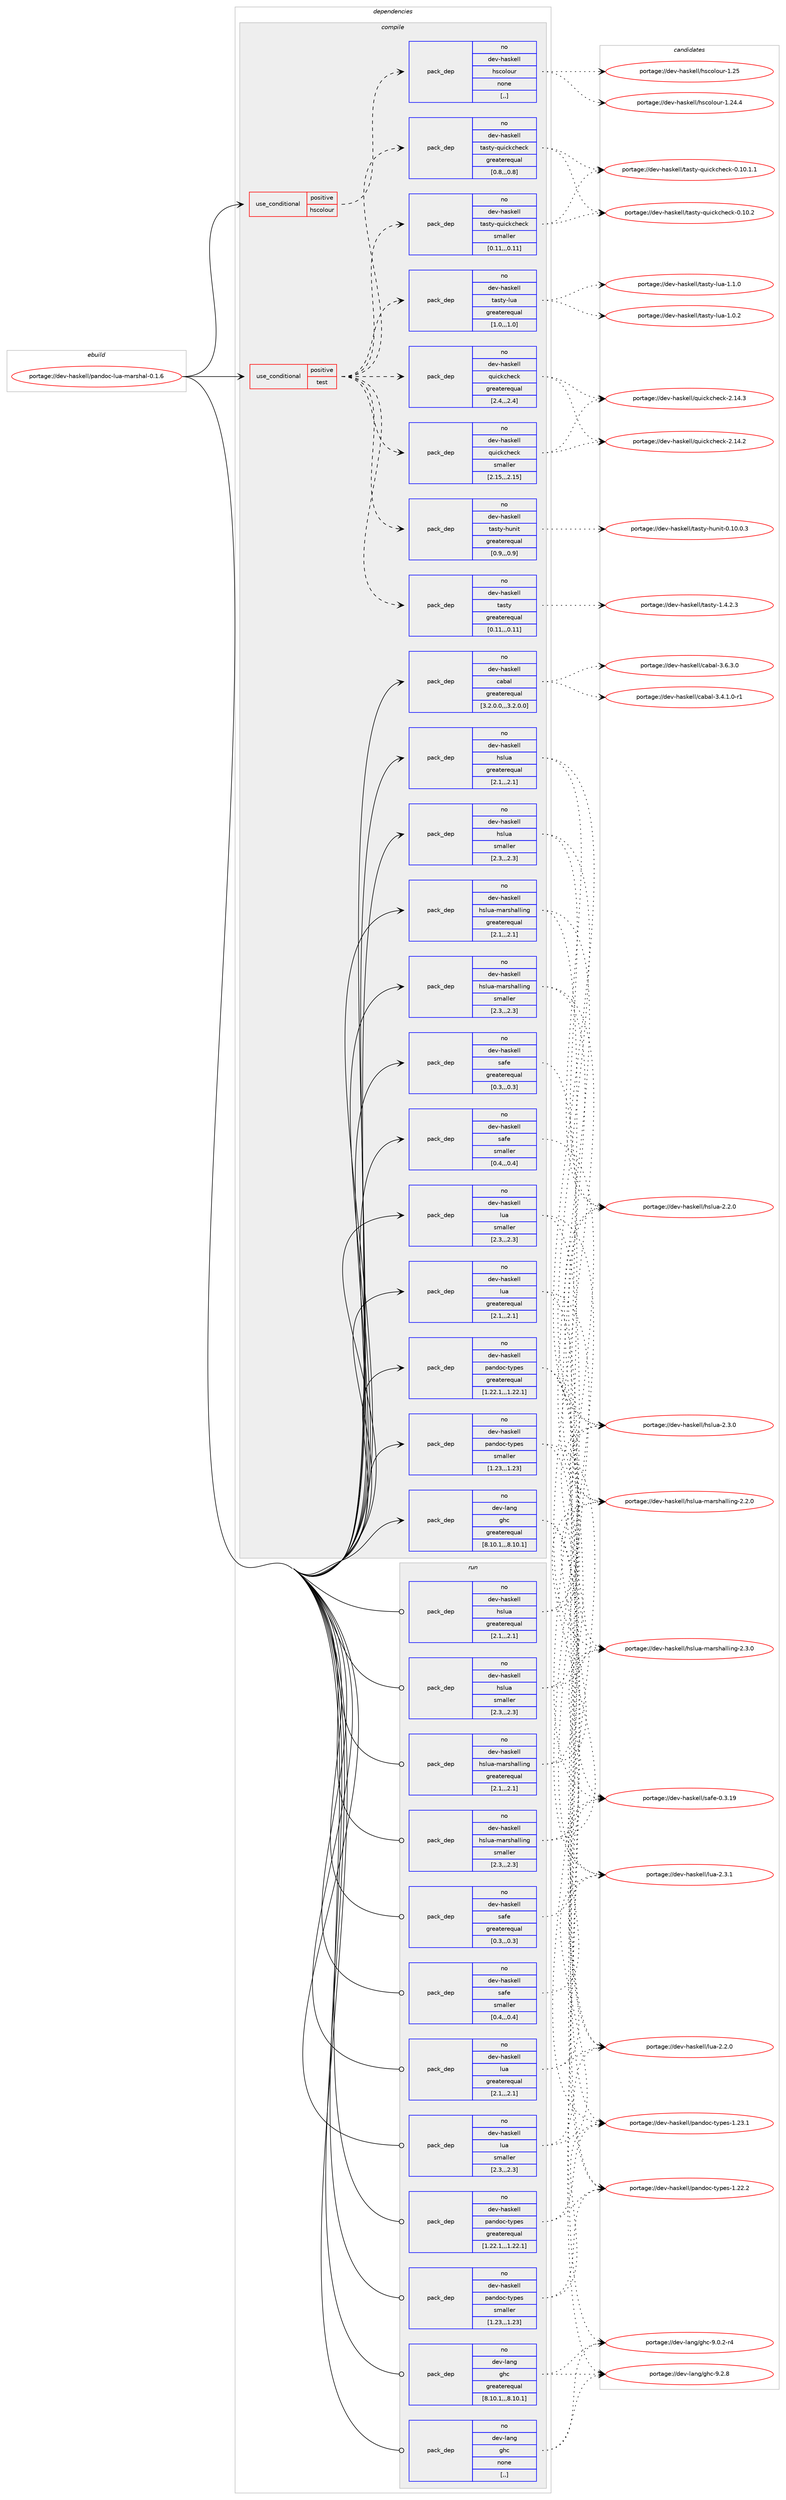 digraph prolog {

# *************
# Graph options
# *************

newrank=true;
concentrate=true;
compound=true;
graph [rankdir=LR,fontname=Helvetica,fontsize=10,ranksep=1.5];#, ranksep=2.5, nodesep=0.2];
edge  [arrowhead=vee];
node  [fontname=Helvetica,fontsize=10];

# **********
# The ebuild
# **********

subgraph cluster_leftcol {
color=gray;
rank=same;
label=<<i>ebuild</i>>;
id [label="portage://dev-haskell/pandoc-lua-marshal-0.1.6", color=red, width=4, href="../dev-haskell/pandoc-lua-marshal-0.1.6.svg"];
}

# ****************
# The dependencies
# ****************

subgraph cluster_midcol {
color=gray;
label=<<i>dependencies</i>>;
subgraph cluster_compile {
fillcolor="#eeeeee";
style=filled;
label=<<i>compile</i>>;
subgraph cond20194 {
dependency83231 [label=<<TABLE BORDER="0" CELLBORDER="1" CELLSPACING="0" CELLPADDING="4"><TR><TD ROWSPAN="3" CELLPADDING="10">use_conditional</TD></TR><TR><TD>positive</TD></TR><TR><TD>hscolour</TD></TR></TABLE>>, shape=none, color=red];
subgraph pack62056 {
dependency83232 [label=<<TABLE BORDER="0" CELLBORDER="1" CELLSPACING="0" CELLPADDING="4" WIDTH="220"><TR><TD ROWSPAN="6" CELLPADDING="30">pack_dep</TD></TR><TR><TD WIDTH="110">no</TD></TR><TR><TD>dev-haskell</TD></TR><TR><TD>hscolour</TD></TR><TR><TD>none</TD></TR><TR><TD>[,,]</TD></TR></TABLE>>, shape=none, color=blue];
}
dependency83231:e -> dependency83232:w [weight=20,style="dashed",arrowhead="vee"];
}
id:e -> dependency83231:w [weight=20,style="solid",arrowhead="vee"];
subgraph cond20195 {
dependency83233 [label=<<TABLE BORDER="0" CELLBORDER="1" CELLSPACING="0" CELLPADDING="4"><TR><TD ROWSPAN="3" CELLPADDING="10">use_conditional</TD></TR><TR><TD>positive</TD></TR><TR><TD>test</TD></TR></TABLE>>, shape=none, color=red];
subgraph pack62057 {
dependency83234 [label=<<TABLE BORDER="0" CELLBORDER="1" CELLSPACING="0" CELLPADDING="4" WIDTH="220"><TR><TD ROWSPAN="6" CELLPADDING="30">pack_dep</TD></TR><TR><TD WIDTH="110">no</TD></TR><TR><TD>dev-haskell</TD></TR><TR><TD>quickcheck</TD></TR><TR><TD>greaterequal</TD></TR><TR><TD>[2.4,,,2.4]</TD></TR></TABLE>>, shape=none, color=blue];
}
dependency83233:e -> dependency83234:w [weight=20,style="dashed",arrowhead="vee"];
subgraph pack62058 {
dependency83235 [label=<<TABLE BORDER="0" CELLBORDER="1" CELLSPACING="0" CELLPADDING="4" WIDTH="220"><TR><TD ROWSPAN="6" CELLPADDING="30">pack_dep</TD></TR><TR><TD WIDTH="110">no</TD></TR><TR><TD>dev-haskell</TD></TR><TR><TD>quickcheck</TD></TR><TR><TD>smaller</TD></TR><TR><TD>[2.15,,,2.15]</TD></TR></TABLE>>, shape=none, color=blue];
}
dependency83233:e -> dependency83235:w [weight=20,style="dashed",arrowhead="vee"];
subgraph pack62059 {
dependency83236 [label=<<TABLE BORDER="0" CELLBORDER="1" CELLSPACING="0" CELLPADDING="4" WIDTH="220"><TR><TD ROWSPAN="6" CELLPADDING="30">pack_dep</TD></TR><TR><TD WIDTH="110">no</TD></TR><TR><TD>dev-haskell</TD></TR><TR><TD>tasty</TD></TR><TR><TD>greaterequal</TD></TR><TR><TD>[0.11,,,0.11]</TD></TR></TABLE>>, shape=none, color=blue];
}
dependency83233:e -> dependency83236:w [weight=20,style="dashed",arrowhead="vee"];
subgraph pack62060 {
dependency83237 [label=<<TABLE BORDER="0" CELLBORDER="1" CELLSPACING="0" CELLPADDING="4" WIDTH="220"><TR><TD ROWSPAN="6" CELLPADDING="30">pack_dep</TD></TR><TR><TD WIDTH="110">no</TD></TR><TR><TD>dev-haskell</TD></TR><TR><TD>tasty-hunit</TD></TR><TR><TD>greaterequal</TD></TR><TR><TD>[0.9,,,0.9]</TD></TR></TABLE>>, shape=none, color=blue];
}
dependency83233:e -> dependency83237:w [weight=20,style="dashed",arrowhead="vee"];
subgraph pack62061 {
dependency83238 [label=<<TABLE BORDER="0" CELLBORDER="1" CELLSPACING="0" CELLPADDING="4" WIDTH="220"><TR><TD ROWSPAN="6" CELLPADDING="30">pack_dep</TD></TR><TR><TD WIDTH="110">no</TD></TR><TR><TD>dev-haskell</TD></TR><TR><TD>tasty-lua</TD></TR><TR><TD>greaterequal</TD></TR><TR><TD>[1.0,,,1.0]</TD></TR></TABLE>>, shape=none, color=blue];
}
dependency83233:e -> dependency83238:w [weight=20,style="dashed",arrowhead="vee"];
subgraph pack62062 {
dependency83239 [label=<<TABLE BORDER="0" CELLBORDER="1" CELLSPACING="0" CELLPADDING="4" WIDTH="220"><TR><TD ROWSPAN="6" CELLPADDING="30">pack_dep</TD></TR><TR><TD WIDTH="110">no</TD></TR><TR><TD>dev-haskell</TD></TR><TR><TD>tasty-quickcheck</TD></TR><TR><TD>greaterequal</TD></TR><TR><TD>[0.8,,,0.8]</TD></TR></TABLE>>, shape=none, color=blue];
}
dependency83233:e -> dependency83239:w [weight=20,style="dashed",arrowhead="vee"];
subgraph pack62063 {
dependency83240 [label=<<TABLE BORDER="0" CELLBORDER="1" CELLSPACING="0" CELLPADDING="4" WIDTH="220"><TR><TD ROWSPAN="6" CELLPADDING="30">pack_dep</TD></TR><TR><TD WIDTH="110">no</TD></TR><TR><TD>dev-haskell</TD></TR><TR><TD>tasty-quickcheck</TD></TR><TR><TD>smaller</TD></TR><TR><TD>[0.11,,,0.11]</TD></TR></TABLE>>, shape=none, color=blue];
}
dependency83233:e -> dependency83240:w [weight=20,style="dashed",arrowhead="vee"];
}
id:e -> dependency83233:w [weight=20,style="solid",arrowhead="vee"];
subgraph pack62064 {
dependency83241 [label=<<TABLE BORDER="0" CELLBORDER="1" CELLSPACING="0" CELLPADDING="4" WIDTH="220"><TR><TD ROWSPAN="6" CELLPADDING="30">pack_dep</TD></TR><TR><TD WIDTH="110">no</TD></TR><TR><TD>dev-haskell</TD></TR><TR><TD>cabal</TD></TR><TR><TD>greaterequal</TD></TR><TR><TD>[3.2.0.0,,,3.2.0.0]</TD></TR></TABLE>>, shape=none, color=blue];
}
id:e -> dependency83241:w [weight=20,style="solid",arrowhead="vee"];
subgraph pack62065 {
dependency83242 [label=<<TABLE BORDER="0" CELLBORDER="1" CELLSPACING="0" CELLPADDING="4" WIDTH="220"><TR><TD ROWSPAN="6" CELLPADDING="30">pack_dep</TD></TR><TR><TD WIDTH="110">no</TD></TR><TR><TD>dev-haskell</TD></TR><TR><TD>hslua</TD></TR><TR><TD>greaterequal</TD></TR><TR><TD>[2.1,,,2.1]</TD></TR></TABLE>>, shape=none, color=blue];
}
id:e -> dependency83242:w [weight=20,style="solid",arrowhead="vee"];
subgraph pack62066 {
dependency83243 [label=<<TABLE BORDER="0" CELLBORDER="1" CELLSPACING="0" CELLPADDING="4" WIDTH="220"><TR><TD ROWSPAN="6" CELLPADDING="30">pack_dep</TD></TR><TR><TD WIDTH="110">no</TD></TR><TR><TD>dev-haskell</TD></TR><TR><TD>hslua</TD></TR><TR><TD>smaller</TD></TR><TR><TD>[2.3,,,2.3]</TD></TR></TABLE>>, shape=none, color=blue];
}
id:e -> dependency83243:w [weight=20,style="solid",arrowhead="vee"];
subgraph pack62067 {
dependency83244 [label=<<TABLE BORDER="0" CELLBORDER="1" CELLSPACING="0" CELLPADDING="4" WIDTH="220"><TR><TD ROWSPAN="6" CELLPADDING="30">pack_dep</TD></TR><TR><TD WIDTH="110">no</TD></TR><TR><TD>dev-haskell</TD></TR><TR><TD>hslua-marshalling</TD></TR><TR><TD>greaterequal</TD></TR><TR><TD>[2.1,,,2.1]</TD></TR></TABLE>>, shape=none, color=blue];
}
id:e -> dependency83244:w [weight=20,style="solid",arrowhead="vee"];
subgraph pack62068 {
dependency83245 [label=<<TABLE BORDER="0" CELLBORDER="1" CELLSPACING="0" CELLPADDING="4" WIDTH="220"><TR><TD ROWSPAN="6" CELLPADDING="30">pack_dep</TD></TR><TR><TD WIDTH="110">no</TD></TR><TR><TD>dev-haskell</TD></TR><TR><TD>hslua-marshalling</TD></TR><TR><TD>smaller</TD></TR><TR><TD>[2.3,,,2.3]</TD></TR></TABLE>>, shape=none, color=blue];
}
id:e -> dependency83245:w [weight=20,style="solid",arrowhead="vee"];
subgraph pack62069 {
dependency83246 [label=<<TABLE BORDER="0" CELLBORDER="1" CELLSPACING="0" CELLPADDING="4" WIDTH="220"><TR><TD ROWSPAN="6" CELLPADDING="30">pack_dep</TD></TR><TR><TD WIDTH="110">no</TD></TR><TR><TD>dev-haskell</TD></TR><TR><TD>lua</TD></TR><TR><TD>greaterequal</TD></TR><TR><TD>[2.1,,,2.1]</TD></TR></TABLE>>, shape=none, color=blue];
}
id:e -> dependency83246:w [weight=20,style="solid",arrowhead="vee"];
subgraph pack62070 {
dependency83247 [label=<<TABLE BORDER="0" CELLBORDER="1" CELLSPACING="0" CELLPADDING="4" WIDTH="220"><TR><TD ROWSPAN="6" CELLPADDING="30">pack_dep</TD></TR><TR><TD WIDTH="110">no</TD></TR><TR><TD>dev-haskell</TD></TR><TR><TD>lua</TD></TR><TR><TD>smaller</TD></TR><TR><TD>[2.3,,,2.3]</TD></TR></TABLE>>, shape=none, color=blue];
}
id:e -> dependency83247:w [weight=20,style="solid",arrowhead="vee"];
subgraph pack62071 {
dependency83248 [label=<<TABLE BORDER="0" CELLBORDER="1" CELLSPACING="0" CELLPADDING="4" WIDTH="220"><TR><TD ROWSPAN="6" CELLPADDING="30">pack_dep</TD></TR><TR><TD WIDTH="110">no</TD></TR><TR><TD>dev-haskell</TD></TR><TR><TD>pandoc-types</TD></TR><TR><TD>greaterequal</TD></TR><TR><TD>[1.22.1,,,1.22.1]</TD></TR></TABLE>>, shape=none, color=blue];
}
id:e -> dependency83248:w [weight=20,style="solid",arrowhead="vee"];
subgraph pack62072 {
dependency83249 [label=<<TABLE BORDER="0" CELLBORDER="1" CELLSPACING="0" CELLPADDING="4" WIDTH="220"><TR><TD ROWSPAN="6" CELLPADDING="30">pack_dep</TD></TR><TR><TD WIDTH="110">no</TD></TR><TR><TD>dev-haskell</TD></TR><TR><TD>pandoc-types</TD></TR><TR><TD>smaller</TD></TR><TR><TD>[1.23,,,1.23]</TD></TR></TABLE>>, shape=none, color=blue];
}
id:e -> dependency83249:w [weight=20,style="solid",arrowhead="vee"];
subgraph pack62073 {
dependency83250 [label=<<TABLE BORDER="0" CELLBORDER="1" CELLSPACING="0" CELLPADDING="4" WIDTH="220"><TR><TD ROWSPAN="6" CELLPADDING="30">pack_dep</TD></TR><TR><TD WIDTH="110">no</TD></TR><TR><TD>dev-haskell</TD></TR><TR><TD>safe</TD></TR><TR><TD>greaterequal</TD></TR><TR><TD>[0.3,,,0.3]</TD></TR></TABLE>>, shape=none, color=blue];
}
id:e -> dependency83250:w [weight=20,style="solid",arrowhead="vee"];
subgraph pack62074 {
dependency83251 [label=<<TABLE BORDER="0" CELLBORDER="1" CELLSPACING="0" CELLPADDING="4" WIDTH="220"><TR><TD ROWSPAN="6" CELLPADDING="30">pack_dep</TD></TR><TR><TD WIDTH="110">no</TD></TR><TR><TD>dev-haskell</TD></TR><TR><TD>safe</TD></TR><TR><TD>smaller</TD></TR><TR><TD>[0.4,,,0.4]</TD></TR></TABLE>>, shape=none, color=blue];
}
id:e -> dependency83251:w [weight=20,style="solid",arrowhead="vee"];
subgraph pack62075 {
dependency83252 [label=<<TABLE BORDER="0" CELLBORDER="1" CELLSPACING="0" CELLPADDING="4" WIDTH="220"><TR><TD ROWSPAN="6" CELLPADDING="30">pack_dep</TD></TR><TR><TD WIDTH="110">no</TD></TR><TR><TD>dev-lang</TD></TR><TR><TD>ghc</TD></TR><TR><TD>greaterequal</TD></TR><TR><TD>[8.10.1,,,8.10.1]</TD></TR></TABLE>>, shape=none, color=blue];
}
id:e -> dependency83252:w [weight=20,style="solid",arrowhead="vee"];
}
subgraph cluster_compileandrun {
fillcolor="#eeeeee";
style=filled;
label=<<i>compile and run</i>>;
}
subgraph cluster_run {
fillcolor="#eeeeee";
style=filled;
label=<<i>run</i>>;
subgraph pack62076 {
dependency83253 [label=<<TABLE BORDER="0" CELLBORDER="1" CELLSPACING="0" CELLPADDING="4" WIDTH="220"><TR><TD ROWSPAN="6" CELLPADDING="30">pack_dep</TD></TR><TR><TD WIDTH="110">no</TD></TR><TR><TD>dev-haskell</TD></TR><TR><TD>hslua</TD></TR><TR><TD>greaterequal</TD></TR><TR><TD>[2.1,,,2.1]</TD></TR></TABLE>>, shape=none, color=blue];
}
id:e -> dependency83253:w [weight=20,style="solid",arrowhead="odot"];
subgraph pack62077 {
dependency83254 [label=<<TABLE BORDER="0" CELLBORDER="1" CELLSPACING="0" CELLPADDING="4" WIDTH="220"><TR><TD ROWSPAN="6" CELLPADDING="30">pack_dep</TD></TR><TR><TD WIDTH="110">no</TD></TR><TR><TD>dev-haskell</TD></TR><TR><TD>hslua</TD></TR><TR><TD>smaller</TD></TR><TR><TD>[2.3,,,2.3]</TD></TR></TABLE>>, shape=none, color=blue];
}
id:e -> dependency83254:w [weight=20,style="solid",arrowhead="odot"];
subgraph pack62078 {
dependency83255 [label=<<TABLE BORDER="0" CELLBORDER="1" CELLSPACING="0" CELLPADDING="4" WIDTH="220"><TR><TD ROWSPAN="6" CELLPADDING="30">pack_dep</TD></TR><TR><TD WIDTH="110">no</TD></TR><TR><TD>dev-haskell</TD></TR><TR><TD>hslua-marshalling</TD></TR><TR><TD>greaterequal</TD></TR><TR><TD>[2.1,,,2.1]</TD></TR></TABLE>>, shape=none, color=blue];
}
id:e -> dependency83255:w [weight=20,style="solid",arrowhead="odot"];
subgraph pack62079 {
dependency83256 [label=<<TABLE BORDER="0" CELLBORDER="1" CELLSPACING="0" CELLPADDING="4" WIDTH="220"><TR><TD ROWSPAN="6" CELLPADDING="30">pack_dep</TD></TR><TR><TD WIDTH="110">no</TD></TR><TR><TD>dev-haskell</TD></TR><TR><TD>hslua-marshalling</TD></TR><TR><TD>smaller</TD></TR><TR><TD>[2.3,,,2.3]</TD></TR></TABLE>>, shape=none, color=blue];
}
id:e -> dependency83256:w [weight=20,style="solid",arrowhead="odot"];
subgraph pack62080 {
dependency83257 [label=<<TABLE BORDER="0" CELLBORDER="1" CELLSPACING="0" CELLPADDING="4" WIDTH="220"><TR><TD ROWSPAN="6" CELLPADDING="30">pack_dep</TD></TR><TR><TD WIDTH="110">no</TD></TR><TR><TD>dev-haskell</TD></TR><TR><TD>lua</TD></TR><TR><TD>greaterequal</TD></TR><TR><TD>[2.1,,,2.1]</TD></TR></TABLE>>, shape=none, color=blue];
}
id:e -> dependency83257:w [weight=20,style="solid",arrowhead="odot"];
subgraph pack62081 {
dependency83258 [label=<<TABLE BORDER="0" CELLBORDER="1" CELLSPACING="0" CELLPADDING="4" WIDTH="220"><TR><TD ROWSPAN="6" CELLPADDING="30">pack_dep</TD></TR><TR><TD WIDTH="110">no</TD></TR><TR><TD>dev-haskell</TD></TR><TR><TD>lua</TD></TR><TR><TD>smaller</TD></TR><TR><TD>[2.3,,,2.3]</TD></TR></TABLE>>, shape=none, color=blue];
}
id:e -> dependency83258:w [weight=20,style="solid",arrowhead="odot"];
subgraph pack62082 {
dependency83259 [label=<<TABLE BORDER="0" CELLBORDER="1" CELLSPACING="0" CELLPADDING="4" WIDTH="220"><TR><TD ROWSPAN="6" CELLPADDING="30">pack_dep</TD></TR><TR><TD WIDTH="110">no</TD></TR><TR><TD>dev-haskell</TD></TR><TR><TD>pandoc-types</TD></TR><TR><TD>greaterequal</TD></TR><TR><TD>[1.22.1,,,1.22.1]</TD></TR></TABLE>>, shape=none, color=blue];
}
id:e -> dependency83259:w [weight=20,style="solid",arrowhead="odot"];
subgraph pack62083 {
dependency83260 [label=<<TABLE BORDER="0" CELLBORDER="1" CELLSPACING="0" CELLPADDING="4" WIDTH="220"><TR><TD ROWSPAN="6" CELLPADDING="30">pack_dep</TD></TR><TR><TD WIDTH="110">no</TD></TR><TR><TD>dev-haskell</TD></TR><TR><TD>pandoc-types</TD></TR><TR><TD>smaller</TD></TR><TR><TD>[1.23,,,1.23]</TD></TR></TABLE>>, shape=none, color=blue];
}
id:e -> dependency83260:w [weight=20,style="solid",arrowhead="odot"];
subgraph pack62084 {
dependency83261 [label=<<TABLE BORDER="0" CELLBORDER="1" CELLSPACING="0" CELLPADDING="4" WIDTH="220"><TR><TD ROWSPAN="6" CELLPADDING="30">pack_dep</TD></TR><TR><TD WIDTH="110">no</TD></TR><TR><TD>dev-haskell</TD></TR><TR><TD>safe</TD></TR><TR><TD>greaterequal</TD></TR><TR><TD>[0.3,,,0.3]</TD></TR></TABLE>>, shape=none, color=blue];
}
id:e -> dependency83261:w [weight=20,style="solid",arrowhead="odot"];
subgraph pack62085 {
dependency83262 [label=<<TABLE BORDER="0" CELLBORDER="1" CELLSPACING="0" CELLPADDING="4" WIDTH="220"><TR><TD ROWSPAN="6" CELLPADDING="30">pack_dep</TD></TR><TR><TD WIDTH="110">no</TD></TR><TR><TD>dev-haskell</TD></TR><TR><TD>safe</TD></TR><TR><TD>smaller</TD></TR><TR><TD>[0.4,,,0.4]</TD></TR></TABLE>>, shape=none, color=blue];
}
id:e -> dependency83262:w [weight=20,style="solid",arrowhead="odot"];
subgraph pack62086 {
dependency83263 [label=<<TABLE BORDER="0" CELLBORDER="1" CELLSPACING="0" CELLPADDING="4" WIDTH="220"><TR><TD ROWSPAN="6" CELLPADDING="30">pack_dep</TD></TR><TR><TD WIDTH="110">no</TD></TR><TR><TD>dev-lang</TD></TR><TR><TD>ghc</TD></TR><TR><TD>greaterequal</TD></TR><TR><TD>[8.10.1,,,8.10.1]</TD></TR></TABLE>>, shape=none, color=blue];
}
id:e -> dependency83263:w [weight=20,style="solid",arrowhead="odot"];
subgraph pack62087 {
dependency83264 [label=<<TABLE BORDER="0" CELLBORDER="1" CELLSPACING="0" CELLPADDING="4" WIDTH="220"><TR><TD ROWSPAN="6" CELLPADDING="30">pack_dep</TD></TR><TR><TD WIDTH="110">no</TD></TR><TR><TD>dev-lang</TD></TR><TR><TD>ghc</TD></TR><TR><TD>none</TD></TR><TR><TD>[,,]</TD></TR></TABLE>>, shape=none, color=blue];
}
id:e -> dependency83264:w [weight=20,style="solid",arrowhead="odot"];
}
}

# **************
# The candidates
# **************

subgraph cluster_choices {
rank=same;
color=gray;
label=<<i>candidates</i>>;

subgraph choice62056 {
color=black;
nodesep=1;
choice1001011184510497115107101108108471041159911110811111711445494650524652 [label="portage://dev-haskell/hscolour-1.24.4", color=red, width=4,href="../dev-haskell/hscolour-1.24.4.svg"];
choice100101118451049711510710110810847104115991111081111171144549465053 [label="portage://dev-haskell/hscolour-1.25", color=red, width=4,href="../dev-haskell/hscolour-1.25.svg"];
dependency83232:e -> choice1001011184510497115107101108108471041159911110811111711445494650524652:w [style=dotted,weight="100"];
dependency83232:e -> choice100101118451049711510710110810847104115991111081111171144549465053:w [style=dotted,weight="100"];
}
subgraph choice62057 {
color=black;
nodesep=1;
choice10010111845104971151071011081084711311710599107991041019910745504649524650 [label="portage://dev-haskell/quickcheck-2.14.2", color=red, width=4,href="../dev-haskell/quickcheck-2.14.2.svg"];
choice10010111845104971151071011081084711311710599107991041019910745504649524651 [label="portage://dev-haskell/quickcheck-2.14.3", color=red, width=4,href="../dev-haskell/quickcheck-2.14.3.svg"];
dependency83234:e -> choice10010111845104971151071011081084711311710599107991041019910745504649524650:w [style=dotted,weight="100"];
dependency83234:e -> choice10010111845104971151071011081084711311710599107991041019910745504649524651:w [style=dotted,weight="100"];
}
subgraph choice62058 {
color=black;
nodesep=1;
choice10010111845104971151071011081084711311710599107991041019910745504649524650 [label="portage://dev-haskell/quickcheck-2.14.2", color=red, width=4,href="../dev-haskell/quickcheck-2.14.2.svg"];
choice10010111845104971151071011081084711311710599107991041019910745504649524651 [label="portage://dev-haskell/quickcheck-2.14.3", color=red, width=4,href="../dev-haskell/quickcheck-2.14.3.svg"];
dependency83235:e -> choice10010111845104971151071011081084711311710599107991041019910745504649524650:w [style=dotted,weight="100"];
dependency83235:e -> choice10010111845104971151071011081084711311710599107991041019910745504649524651:w [style=dotted,weight="100"];
}
subgraph choice62059 {
color=black;
nodesep=1;
choice100101118451049711510710110810847116971151161214549465246504651 [label="portage://dev-haskell/tasty-1.4.2.3", color=red, width=4,href="../dev-haskell/tasty-1.4.2.3.svg"];
dependency83236:e -> choice100101118451049711510710110810847116971151161214549465246504651:w [style=dotted,weight="100"];
}
subgraph choice62060 {
color=black;
nodesep=1;
choice1001011184510497115107101108108471169711511612145104117110105116454846494846484651 [label="portage://dev-haskell/tasty-hunit-0.10.0.3", color=red, width=4,href="../dev-haskell/tasty-hunit-0.10.0.3.svg"];
dependency83237:e -> choice1001011184510497115107101108108471169711511612145104117110105116454846494846484651:w [style=dotted,weight="100"];
}
subgraph choice62061 {
color=black;
nodesep=1;
choice100101118451049711510710110810847116971151161214510811797454946484650 [label="portage://dev-haskell/tasty-lua-1.0.2", color=red, width=4,href="../dev-haskell/tasty-lua-1.0.2.svg"];
choice100101118451049711510710110810847116971151161214510811797454946494648 [label="portage://dev-haskell/tasty-lua-1.1.0", color=red, width=4,href="../dev-haskell/tasty-lua-1.1.0.svg"];
dependency83238:e -> choice100101118451049711510710110810847116971151161214510811797454946484650:w [style=dotted,weight="100"];
dependency83238:e -> choice100101118451049711510710110810847116971151161214510811797454946494648:w [style=dotted,weight="100"];
}
subgraph choice62062 {
color=black;
nodesep=1;
choice1001011184510497115107101108108471169711511612145113117105991079910410199107454846494846494649 [label="portage://dev-haskell/tasty-quickcheck-0.10.1.1", color=red, width=4,href="../dev-haskell/tasty-quickcheck-0.10.1.1.svg"];
choice100101118451049711510710110810847116971151161214511311710599107991041019910745484649484650 [label="portage://dev-haskell/tasty-quickcheck-0.10.2", color=red, width=4,href="../dev-haskell/tasty-quickcheck-0.10.2.svg"];
dependency83239:e -> choice1001011184510497115107101108108471169711511612145113117105991079910410199107454846494846494649:w [style=dotted,weight="100"];
dependency83239:e -> choice100101118451049711510710110810847116971151161214511311710599107991041019910745484649484650:w [style=dotted,weight="100"];
}
subgraph choice62063 {
color=black;
nodesep=1;
choice1001011184510497115107101108108471169711511612145113117105991079910410199107454846494846494649 [label="portage://dev-haskell/tasty-quickcheck-0.10.1.1", color=red, width=4,href="../dev-haskell/tasty-quickcheck-0.10.1.1.svg"];
choice100101118451049711510710110810847116971151161214511311710599107991041019910745484649484650 [label="portage://dev-haskell/tasty-quickcheck-0.10.2", color=red, width=4,href="../dev-haskell/tasty-quickcheck-0.10.2.svg"];
dependency83240:e -> choice1001011184510497115107101108108471169711511612145113117105991079910410199107454846494846494649:w [style=dotted,weight="100"];
dependency83240:e -> choice100101118451049711510710110810847116971151161214511311710599107991041019910745484649484650:w [style=dotted,weight="100"];
}
subgraph choice62064 {
color=black;
nodesep=1;
choice1001011184510497115107101108108479997989710845514652464946484511449 [label="portage://dev-haskell/cabal-3.4.1.0-r1", color=red, width=4,href="../dev-haskell/cabal-3.4.1.0-r1.svg"];
choice100101118451049711510710110810847999798971084551465446514648 [label="portage://dev-haskell/cabal-3.6.3.0", color=red, width=4,href="../dev-haskell/cabal-3.6.3.0.svg"];
dependency83241:e -> choice1001011184510497115107101108108479997989710845514652464946484511449:w [style=dotted,weight="100"];
dependency83241:e -> choice100101118451049711510710110810847999798971084551465446514648:w [style=dotted,weight="100"];
}
subgraph choice62065 {
color=black;
nodesep=1;
choice10010111845104971151071011081084710411510811797455046504648 [label="portage://dev-haskell/hslua-2.2.0", color=red, width=4,href="../dev-haskell/hslua-2.2.0.svg"];
choice10010111845104971151071011081084710411510811797455046514648 [label="portage://dev-haskell/hslua-2.3.0", color=red, width=4,href="../dev-haskell/hslua-2.3.0.svg"];
dependency83242:e -> choice10010111845104971151071011081084710411510811797455046504648:w [style=dotted,weight="100"];
dependency83242:e -> choice10010111845104971151071011081084710411510811797455046514648:w [style=dotted,weight="100"];
}
subgraph choice62066 {
color=black;
nodesep=1;
choice10010111845104971151071011081084710411510811797455046504648 [label="portage://dev-haskell/hslua-2.2.0", color=red, width=4,href="../dev-haskell/hslua-2.2.0.svg"];
choice10010111845104971151071011081084710411510811797455046514648 [label="portage://dev-haskell/hslua-2.3.0", color=red, width=4,href="../dev-haskell/hslua-2.3.0.svg"];
dependency83243:e -> choice10010111845104971151071011081084710411510811797455046504648:w [style=dotted,weight="100"];
dependency83243:e -> choice10010111845104971151071011081084710411510811797455046514648:w [style=dotted,weight="100"];
}
subgraph choice62067 {
color=black;
nodesep=1;
choice10010111845104971151071011081084710411510811797451099711411510497108108105110103455046504648 [label="portage://dev-haskell/hslua-marshalling-2.2.0", color=red, width=4,href="../dev-haskell/hslua-marshalling-2.2.0.svg"];
choice10010111845104971151071011081084710411510811797451099711411510497108108105110103455046514648 [label="portage://dev-haskell/hslua-marshalling-2.3.0", color=red, width=4,href="../dev-haskell/hslua-marshalling-2.3.0.svg"];
dependency83244:e -> choice10010111845104971151071011081084710411510811797451099711411510497108108105110103455046504648:w [style=dotted,weight="100"];
dependency83244:e -> choice10010111845104971151071011081084710411510811797451099711411510497108108105110103455046514648:w [style=dotted,weight="100"];
}
subgraph choice62068 {
color=black;
nodesep=1;
choice10010111845104971151071011081084710411510811797451099711411510497108108105110103455046504648 [label="portage://dev-haskell/hslua-marshalling-2.2.0", color=red, width=4,href="../dev-haskell/hslua-marshalling-2.2.0.svg"];
choice10010111845104971151071011081084710411510811797451099711411510497108108105110103455046514648 [label="portage://dev-haskell/hslua-marshalling-2.3.0", color=red, width=4,href="../dev-haskell/hslua-marshalling-2.3.0.svg"];
dependency83245:e -> choice10010111845104971151071011081084710411510811797451099711411510497108108105110103455046504648:w [style=dotted,weight="100"];
dependency83245:e -> choice10010111845104971151071011081084710411510811797451099711411510497108108105110103455046514648:w [style=dotted,weight="100"];
}
subgraph choice62069 {
color=black;
nodesep=1;
choice10010111845104971151071011081084710811797455046504648 [label="portage://dev-haskell/lua-2.2.0", color=red, width=4,href="../dev-haskell/lua-2.2.0.svg"];
choice10010111845104971151071011081084710811797455046514649 [label="portage://dev-haskell/lua-2.3.1", color=red, width=4,href="../dev-haskell/lua-2.3.1.svg"];
dependency83246:e -> choice10010111845104971151071011081084710811797455046504648:w [style=dotted,weight="100"];
dependency83246:e -> choice10010111845104971151071011081084710811797455046514649:w [style=dotted,weight="100"];
}
subgraph choice62070 {
color=black;
nodesep=1;
choice10010111845104971151071011081084710811797455046504648 [label="portage://dev-haskell/lua-2.2.0", color=red, width=4,href="../dev-haskell/lua-2.2.0.svg"];
choice10010111845104971151071011081084710811797455046514649 [label="portage://dev-haskell/lua-2.3.1", color=red, width=4,href="../dev-haskell/lua-2.3.1.svg"];
dependency83247:e -> choice10010111845104971151071011081084710811797455046504648:w [style=dotted,weight="100"];
dependency83247:e -> choice10010111845104971151071011081084710811797455046514649:w [style=dotted,weight="100"];
}
subgraph choice62071 {
color=black;
nodesep=1;
choice10010111845104971151071011081084711297110100111994511612111210111545494650504650 [label="portage://dev-haskell/pandoc-types-1.22.2", color=red, width=4,href="../dev-haskell/pandoc-types-1.22.2.svg"];
choice10010111845104971151071011081084711297110100111994511612111210111545494650514649 [label="portage://dev-haskell/pandoc-types-1.23.1", color=red, width=4,href="../dev-haskell/pandoc-types-1.23.1.svg"];
dependency83248:e -> choice10010111845104971151071011081084711297110100111994511612111210111545494650504650:w [style=dotted,weight="100"];
dependency83248:e -> choice10010111845104971151071011081084711297110100111994511612111210111545494650514649:w [style=dotted,weight="100"];
}
subgraph choice62072 {
color=black;
nodesep=1;
choice10010111845104971151071011081084711297110100111994511612111210111545494650504650 [label="portage://dev-haskell/pandoc-types-1.22.2", color=red, width=4,href="../dev-haskell/pandoc-types-1.22.2.svg"];
choice10010111845104971151071011081084711297110100111994511612111210111545494650514649 [label="portage://dev-haskell/pandoc-types-1.23.1", color=red, width=4,href="../dev-haskell/pandoc-types-1.23.1.svg"];
dependency83249:e -> choice10010111845104971151071011081084711297110100111994511612111210111545494650504650:w [style=dotted,weight="100"];
dependency83249:e -> choice10010111845104971151071011081084711297110100111994511612111210111545494650514649:w [style=dotted,weight="100"];
}
subgraph choice62073 {
color=black;
nodesep=1;
choice1001011184510497115107101108108471159710210145484651464957 [label="portage://dev-haskell/safe-0.3.19", color=red, width=4,href="../dev-haskell/safe-0.3.19.svg"];
dependency83250:e -> choice1001011184510497115107101108108471159710210145484651464957:w [style=dotted,weight="100"];
}
subgraph choice62074 {
color=black;
nodesep=1;
choice1001011184510497115107101108108471159710210145484651464957 [label="portage://dev-haskell/safe-0.3.19", color=red, width=4,href="../dev-haskell/safe-0.3.19.svg"];
dependency83251:e -> choice1001011184510497115107101108108471159710210145484651464957:w [style=dotted,weight="100"];
}
subgraph choice62075 {
color=black;
nodesep=1;
choice100101118451089711010347103104994557464846504511452 [label="portage://dev-lang/ghc-9.0.2-r4", color=red, width=4,href="../dev-lang/ghc-9.0.2-r4.svg"];
choice10010111845108971101034710310499455746504656 [label="portage://dev-lang/ghc-9.2.8", color=red, width=4,href="../dev-lang/ghc-9.2.8.svg"];
dependency83252:e -> choice100101118451089711010347103104994557464846504511452:w [style=dotted,weight="100"];
dependency83252:e -> choice10010111845108971101034710310499455746504656:w [style=dotted,weight="100"];
}
subgraph choice62076 {
color=black;
nodesep=1;
choice10010111845104971151071011081084710411510811797455046504648 [label="portage://dev-haskell/hslua-2.2.0", color=red, width=4,href="../dev-haskell/hslua-2.2.0.svg"];
choice10010111845104971151071011081084710411510811797455046514648 [label="portage://dev-haskell/hslua-2.3.0", color=red, width=4,href="../dev-haskell/hslua-2.3.0.svg"];
dependency83253:e -> choice10010111845104971151071011081084710411510811797455046504648:w [style=dotted,weight="100"];
dependency83253:e -> choice10010111845104971151071011081084710411510811797455046514648:w [style=dotted,weight="100"];
}
subgraph choice62077 {
color=black;
nodesep=1;
choice10010111845104971151071011081084710411510811797455046504648 [label="portage://dev-haskell/hslua-2.2.0", color=red, width=4,href="../dev-haskell/hslua-2.2.0.svg"];
choice10010111845104971151071011081084710411510811797455046514648 [label="portage://dev-haskell/hslua-2.3.0", color=red, width=4,href="../dev-haskell/hslua-2.3.0.svg"];
dependency83254:e -> choice10010111845104971151071011081084710411510811797455046504648:w [style=dotted,weight="100"];
dependency83254:e -> choice10010111845104971151071011081084710411510811797455046514648:w [style=dotted,weight="100"];
}
subgraph choice62078 {
color=black;
nodesep=1;
choice10010111845104971151071011081084710411510811797451099711411510497108108105110103455046504648 [label="portage://dev-haskell/hslua-marshalling-2.2.0", color=red, width=4,href="../dev-haskell/hslua-marshalling-2.2.0.svg"];
choice10010111845104971151071011081084710411510811797451099711411510497108108105110103455046514648 [label="portage://dev-haskell/hslua-marshalling-2.3.0", color=red, width=4,href="../dev-haskell/hslua-marshalling-2.3.0.svg"];
dependency83255:e -> choice10010111845104971151071011081084710411510811797451099711411510497108108105110103455046504648:w [style=dotted,weight="100"];
dependency83255:e -> choice10010111845104971151071011081084710411510811797451099711411510497108108105110103455046514648:w [style=dotted,weight="100"];
}
subgraph choice62079 {
color=black;
nodesep=1;
choice10010111845104971151071011081084710411510811797451099711411510497108108105110103455046504648 [label="portage://dev-haskell/hslua-marshalling-2.2.0", color=red, width=4,href="../dev-haskell/hslua-marshalling-2.2.0.svg"];
choice10010111845104971151071011081084710411510811797451099711411510497108108105110103455046514648 [label="portage://dev-haskell/hslua-marshalling-2.3.0", color=red, width=4,href="../dev-haskell/hslua-marshalling-2.3.0.svg"];
dependency83256:e -> choice10010111845104971151071011081084710411510811797451099711411510497108108105110103455046504648:w [style=dotted,weight="100"];
dependency83256:e -> choice10010111845104971151071011081084710411510811797451099711411510497108108105110103455046514648:w [style=dotted,weight="100"];
}
subgraph choice62080 {
color=black;
nodesep=1;
choice10010111845104971151071011081084710811797455046504648 [label="portage://dev-haskell/lua-2.2.0", color=red, width=4,href="../dev-haskell/lua-2.2.0.svg"];
choice10010111845104971151071011081084710811797455046514649 [label="portage://dev-haskell/lua-2.3.1", color=red, width=4,href="../dev-haskell/lua-2.3.1.svg"];
dependency83257:e -> choice10010111845104971151071011081084710811797455046504648:w [style=dotted,weight="100"];
dependency83257:e -> choice10010111845104971151071011081084710811797455046514649:w [style=dotted,weight="100"];
}
subgraph choice62081 {
color=black;
nodesep=1;
choice10010111845104971151071011081084710811797455046504648 [label="portage://dev-haskell/lua-2.2.0", color=red, width=4,href="../dev-haskell/lua-2.2.0.svg"];
choice10010111845104971151071011081084710811797455046514649 [label="portage://dev-haskell/lua-2.3.1", color=red, width=4,href="../dev-haskell/lua-2.3.1.svg"];
dependency83258:e -> choice10010111845104971151071011081084710811797455046504648:w [style=dotted,weight="100"];
dependency83258:e -> choice10010111845104971151071011081084710811797455046514649:w [style=dotted,weight="100"];
}
subgraph choice62082 {
color=black;
nodesep=1;
choice10010111845104971151071011081084711297110100111994511612111210111545494650504650 [label="portage://dev-haskell/pandoc-types-1.22.2", color=red, width=4,href="../dev-haskell/pandoc-types-1.22.2.svg"];
choice10010111845104971151071011081084711297110100111994511612111210111545494650514649 [label="portage://dev-haskell/pandoc-types-1.23.1", color=red, width=4,href="../dev-haskell/pandoc-types-1.23.1.svg"];
dependency83259:e -> choice10010111845104971151071011081084711297110100111994511612111210111545494650504650:w [style=dotted,weight="100"];
dependency83259:e -> choice10010111845104971151071011081084711297110100111994511612111210111545494650514649:w [style=dotted,weight="100"];
}
subgraph choice62083 {
color=black;
nodesep=1;
choice10010111845104971151071011081084711297110100111994511612111210111545494650504650 [label="portage://dev-haskell/pandoc-types-1.22.2", color=red, width=4,href="../dev-haskell/pandoc-types-1.22.2.svg"];
choice10010111845104971151071011081084711297110100111994511612111210111545494650514649 [label="portage://dev-haskell/pandoc-types-1.23.1", color=red, width=4,href="../dev-haskell/pandoc-types-1.23.1.svg"];
dependency83260:e -> choice10010111845104971151071011081084711297110100111994511612111210111545494650504650:w [style=dotted,weight="100"];
dependency83260:e -> choice10010111845104971151071011081084711297110100111994511612111210111545494650514649:w [style=dotted,weight="100"];
}
subgraph choice62084 {
color=black;
nodesep=1;
choice1001011184510497115107101108108471159710210145484651464957 [label="portage://dev-haskell/safe-0.3.19", color=red, width=4,href="../dev-haskell/safe-0.3.19.svg"];
dependency83261:e -> choice1001011184510497115107101108108471159710210145484651464957:w [style=dotted,weight="100"];
}
subgraph choice62085 {
color=black;
nodesep=1;
choice1001011184510497115107101108108471159710210145484651464957 [label="portage://dev-haskell/safe-0.3.19", color=red, width=4,href="../dev-haskell/safe-0.3.19.svg"];
dependency83262:e -> choice1001011184510497115107101108108471159710210145484651464957:w [style=dotted,weight="100"];
}
subgraph choice62086 {
color=black;
nodesep=1;
choice100101118451089711010347103104994557464846504511452 [label="portage://dev-lang/ghc-9.0.2-r4", color=red, width=4,href="../dev-lang/ghc-9.0.2-r4.svg"];
choice10010111845108971101034710310499455746504656 [label="portage://dev-lang/ghc-9.2.8", color=red, width=4,href="../dev-lang/ghc-9.2.8.svg"];
dependency83263:e -> choice100101118451089711010347103104994557464846504511452:w [style=dotted,weight="100"];
dependency83263:e -> choice10010111845108971101034710310499455746504656:w [style=dotted,weight="100"];
}
subgraph choice62087 {
color=black;
nodesep=1;
choice100101118451089711010347103104994557464846504511452 [label="portage://dev-lang/ghc-9.0.2-r4", color=red, width=4,href="../dev-lang/ghc-9.0.2-r4.svg"];
choice10010111845108971101034710310499455746504656 [label="portage://dev-lang/ghc-9.2.8", color=red, width=4,href="../dev-lang/ghc-9.2.8.svg"];
dependency83264:e -> choice100101118451089711010347103104994557464846504511452:w [style=dotted,weight="100"];
dependency83264:e -> choice10010111845108971101034710310499455746504656:w [style=dotted,weight="100"];
}
}

}
